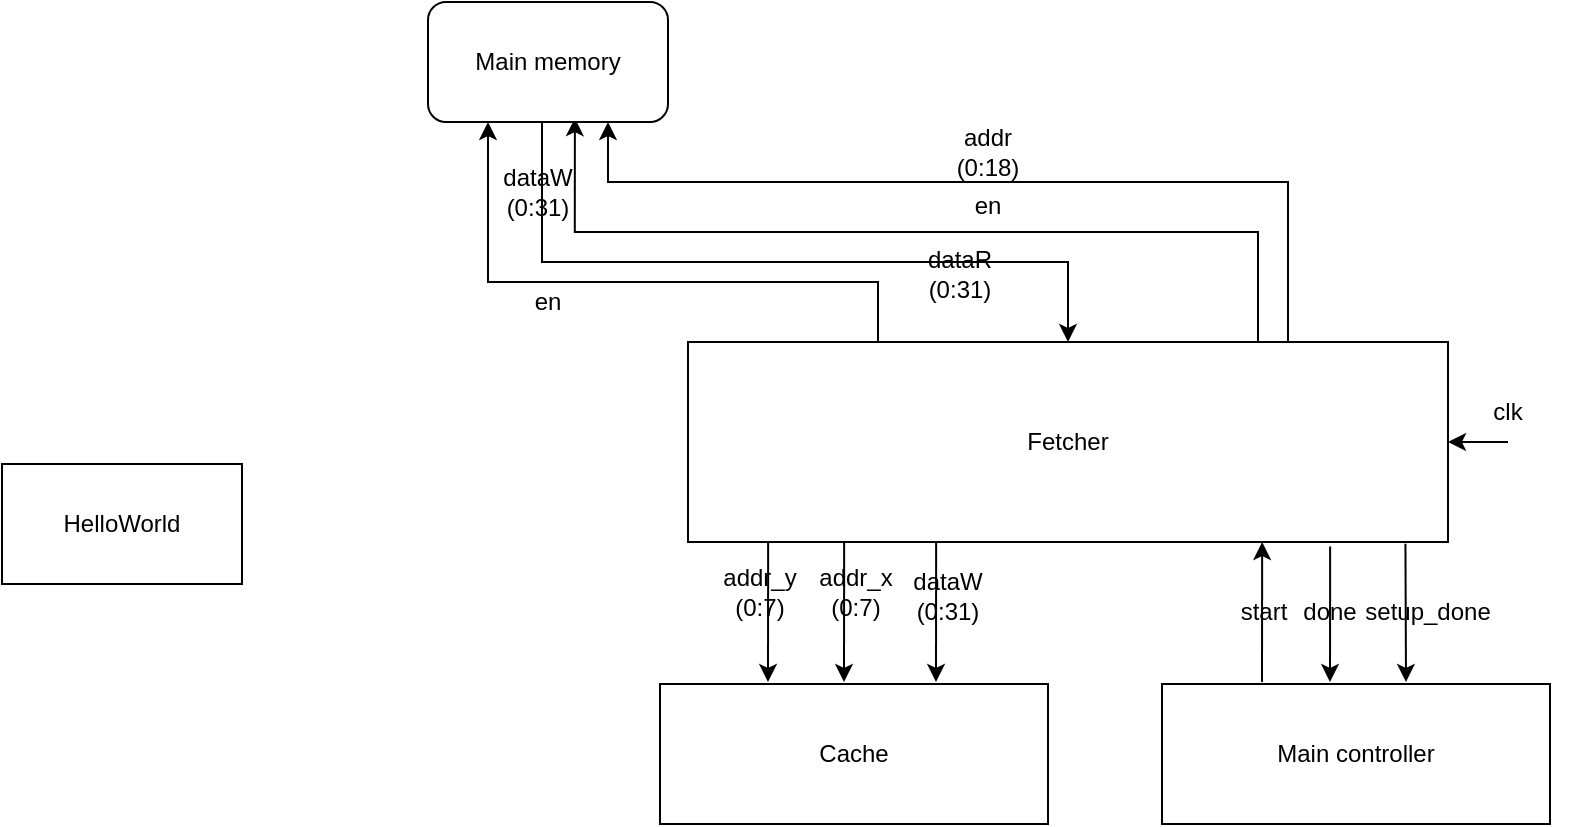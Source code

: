 <mxfile version="20.5.1" type="github">
  <diagram id="G2iqE2huB1lkAHuBHkVa" name="Page-1">
    <mxGraphModel dx="1887" dy="933" grid="1" gridSize="10" guides="1" tooltips="1" connect="1" arrows="1" fold="1" page="1" pageScale="1" pageWidth="850" pageHeight="1100" math="0" shadow="0">
      <root>
        <mxCell id="0" />
        <mxCell id="1" parent="0" />
        <mxCell id="O5haTxmpRMXudHB7i6Xs-1" value="HelloWorld" style="rounded=0;whiteSpace=wrap;html=1;" parent="1" vertex="1">
          <mxGeometry x="10" y="510" width="120" height="60" as="geometry" />
        </mxCell>
        <mxCell id="SbT9Gt_npE7wge3uPt-5-40" style="edgeStyle=orthogonalEdgeStyle;rounded=0;orthogonalLoop=1;jettySize=auto;html=1;exitX=0.25;exitY=0;exitDx=0;exitDy=0;entryX=0.75;entryY=1;entryDx=0;entryDy=0;endArrow=classic;endFill=1;" edge="1" parent="1" source="SbT9Gt_npE7wge3uPt-5-3" target="SbT9Gt_npE7wge3uPt-5-34">
          <mxGeometry relative="1" as="geometry">
            <Array as="points">
              <mxPoint x="653" y="449" />
              <mxPoint x="653" y="369" />
              <mxPoint x="313" y="369" />
            </Array>
          </mxGeometry>
        </mxCell>
        <mxCell id="SbT9Gt_npE7wge3uPt-5-42" style="edgeStyle=orthogonalEdgeStyle;rounded=0;orthogonalLoop=1;jettySize=auto;html=1;exitX=0.75;exitY=0;exitDx=0;exitDy=0;entryX=0.612;entryY=0.968;entryDx=0;entryDy=0;entryPerimeter=0;endArrow=classic;endFill=1;" edge="1" parent="1" source="SbT9Gt_npE7wge3uPt-5-3" target="SbT9Gt_npE7wge3uPt-5-34">
          <mxGeometry relative="1" as="geometry" />
        </mxCell>
        <mxCell id="SbT9Gt_npE7wge3uPt-5-46" style="edgeStyle=orthogonalEdgeStyle;rounded=0;orthogonalLoop=1;jettySize=auto;html=1;exitX=1;exitY=0.5;exitDx=0;exitDy=0;endArrow=none;endFill=0;startArrow=classic;startFill=1;" edge="1" parent="1" source="SbT9Gt_npE7wge3uPt-5-3">
          <mxGeometry relative="1" as="geometry">
            <mxPoint x="763" y="499" as="targetPoint" />
          </mxGeometry>
        </mxCell>
        <mxCell id="SbT9Gt_npE7wge3uPt-5-60" style="edgeStyle=orthogonalEdgeStyle;rounded=0;orthogonalLoop=1;jettySize=auto;html=1;exitX=0.25;exitY=0;exitDx=0;exitDy=0;entryX=0.25;entryY=1;entryDx=0;entryDy=0;startArrow=none;startFill=0;endArrow=classic;endFill=1;" edge="1" parent="1" source="SbT9Gt_npE7wge3uPt-5-3" target="SbT9Gt_npE7wge3uPt-5-34">
          <mxGeometry relative="1" as="geometry">
            <Array as="points">
              <mxPoint x="448" y="419" />
              <mxPoint x="253" y="419" />
            </Array>
          </mxGeometry>
        </mxCell>
        <mxCell id="SbT9Gt_npE7wge3uPt-5-3" value="Fetcher" style="rounded=0;whiteSpace=wrap;html=1;" vertex="1" parent="1">
          <mxGeometry x="353" y="449" width="380" height="100" as="geometry" />
        </mxCell>
        <mxCell id="SbT9Gt_npE7wge3uPt-5-10" value="setup_done&lt;br&gt;" style="text;html=1;strokeColor=none;fillColor=none;align=center;verticalAlign=middle;whiteSpace=wrap;rounded=0;" vertex="1" parent="1">
          <mxGeometry x="693" y="569" width="60" height="30" as="geometry" />
        </mxCell>
        <mxCell id="SbT9Gt_npE7wge3uPt-5-12" value="" style="endArrow=classic;html=1;rounded=0;exitX=0.944;exitY=1.009;exitDx=0;exitDy=0;exitPerimeter=0;" edge="1" parent="1" source="SbT9Gt_npE7wge3uPt-5-3">
          <mxGeometry width="50" height="50" relative="1" as="geometry">
            <mxPoint x="653" y="589" as="sourcePoint" />
            <mxPoint x="712" y="619" as="targetPoint" />
          </mxGeometry>
        </mxCell>
        <mxCell id="SbT9Gt_npE7wge3uPt-5-14" value="" style="endArrow=classic;html=1;rounded=0;exitX=0.816;exitY=1.023;exitDx=0;exitDy=0;exitPerimeter=0;" edge="1" parent="1">
          <mxGeometry width="50" height="50" relative="1" as="geometry">
            <mxPoint x="674.08" y="551.3" as="sourcePoint" />
            <mxPoint x="674" y="619" as="targetPoint" />
          </mxGeometry>
        </mxCell>
        <mxCell id="SbT9Gt_npE7wge3uPt-5-15" value="done" style="text;html=1;strokeColor=none;fillColor=none;align=center;verticalAlign=middle;whiteSpace=wrap;rounded=0;" vertex="1" parent="1">
          <mxGeometry x="644" y="569" width="60" height="30" as="geometry" />
        </mxCell>
        <mxCell id="SbT9Gt_npE7wge3uPt-5-21" value="" style="endArrow=none;html=1;rounded=0;exitX=0.816;exitY=1.023;exitDx=0;exitDy=0;exitPerimeter=0;endFill=0;startArrow=classic;startFill=1;" edge="1" parent="1">
          <mxGeometry width="50" height="50" relative="1" as="geometry">
            <mxPoint x="640.08" y="549" as="sourcePoint" />
            <mxPoint x="640" y="619" as="targetPoint" />
          </mxGeometry>
        </mxCell>
        <mxCell id="SbT9Gt_npE7wge3uPt-5-22" value="start" style="text;html=1;strokeColor=none;fillColor=none;align=center;verticalAlign=middle;whiteSpace=wrap;rounded=0;" vertex="1" parent="1">
          <mxGeometry x="611" y="569" width="60" height="30" as="geometry" />
        </mxCell>
        <mxCell id="SbT9Gt_npE7wge3uPt-5-26" value="" style="endArrow=classic;html=1;rounded=0;exitX=0.816;exitY=1.023;exitDx=0;exitDy=0;exitPerimeter=0;endFill=1;" edge="1" parent="1">
          <mxGeometry width="50" height="50" relative="1" as="geometry">
            <mxPoint x="431.08" y="549" as="sourcePoint" />
            <mxPoint x="431" y="619" as="targetPoint" />
          </mxGeometry>
        </mxCell>
        <mxCell id="SbT9Gt_npE7wge3uPt-5-27" value="addr_x&lt;br&gt;(0:7)" style="text;html=1;strokeColor=none;fillColor=none;align=center;verticalAlign=middle;whiteSpace=wrap;rounded=0;" vertex="1" parent="1">
          <mxGeometry x="407" y="559" width="60" height="30" as="geometry" />
        </mxCell>
        <mxCell id="SbT9Gt_npE7wge3uPt-5-28" value="" style="endArrow=classic;html=1;rounded=0;exitX=0.816;exitY=1.023;exitDx=0;exitDy=0;exitPerimeter=0;endFill=1;" edge="1" parent="1">
          <mxGeometry width="50" height="50" relative="1" as="geometry">
            <mxPoint x="393.08" y="549.0" as="sourcePoint" />
            <mxPoint x="393" y="619" as="targetPoint" />
          </mxGeometry>
        </mxCell>
        <mxCell id="SbT9Gt_npE7wge3uPt-5-29" value="addr_y&lt;br&gt;(0:7)" style="text;html=1;strokeColor=none;fillColor=none;align=center;verticalAlign=middle;whiteSpace=wrap;rounded=0;" vertex="1" parent="1">
          <mxGeometry x="359" y="559" width="60" height="30" as="geometry" />
        </mxCell>
        <mxCell id="SbT9Gt_npE7wge3uPt-5-30" value="" style="endArrow=classic;html=1;rounded=0;exitX=0.816;exitY=1.023;exitDx=0;exitDy=0;exitPerimeter=0;endFill=1;" edge="1" parent="1">
          <mxGeometry width="50" height="50" relative="1" as="geometry">
            <mxPoint x="477.08" y="549.0" as="sourcePoint" />
            <mxPoint x="477" y="619" as="targetPoint" />
          </mxGeometry>
        </mxCell>
        <mxCell id="SbT9Gt_npE7wge3uPt-5-51" style="edgeStyle=orthogonalEdgeStyle;rounded=0;orthogonalLoop=1;jettySize=auto;html=1;exitX=0.25;exitY=1;exitDx=0;exitDy=0;entryX=0.5;entryY=0;entryDx=0;entryDy=0;startArrow=none;startFill=0;endArrow=classic;endFill=1;" edge="1" parent="1" source="SbT9Gt_npE7wge3uPt-5-34" target="SbT9Gt_npE7wge3uPt-5-3">
          <mxGeometry relative="1" as="geometry">
            <Array as="points">
              <mxPoint x="280" y="339" />
              <mxPoint x="280" y="409" />
              <mxPoint x="543" y="409" />
            </Array>
          </mxGeometry>
        </mxCell>
        <mxCell id="SbT9Gt_npE7wge3uPt-5-34" value="Main memory" style="rounded=1;whiteSpace=wrap;html=1;" vertex="1" parent="1">
          <mxGeometry x="223" y="279" width="120" height="60" as="geometry" />
        </mxCell>
        <mxCell id="SbT9Gt_npE7wge3uPt-5-39" value="addr&lt;br&gt;(0:18)" style="text;html=1;strokeColor=none;fillColor=none;align=center;verticalAlign=middle;whiteSpace=wrap;rounded=0;" vertex="1" parent="1">
          <mxGeometry x="473" y="339" width="60" height="30" as="geometry" />
        </mxCell>
        <mxCell id="SbT9Gt_npE7wge3uPt-5-43" value="en" style="text;html=1;strokeColor=none;fillColor=none;align=center;verticalAlign=middle;whiteSpace=wrap;rounded=0;" vertex="1" parent="1">
          <mxGeometry x="473" y="366" width="60" height="30" as="geometry" />
        </mxCell>
        <mxCell id="SbT9Gt_npE7wge3uPt-5-47" value="clk" style="text;html=1;strokeColor=none;fillColor=none;align=center;verticalAlign=middle;whiteSpace=wrap;rounded=0;" vertex="1" parent="1">
          <mxGeometry x="733" y="469" width="60" height="30" as="geometry" />
        </mxCell>
        <mxCell id="SbT9Gt_npE7wge3uPt-5-50" value="dataW&lt;br&gt;(0:31)" style="text;html=1;strokeColor=none;fillColor=none;align=center;verticalAlign=middle;whiteSpace=wrap;rounded=0;" vertex="1" parent="1">
          <mxGeometry x="453" y="561" width="60" height="30" as="geometry" />
        </mxCell>
        <mxCell id="SbT9Gt_npE7wge3uPt-5-53" value="dataR&lt;br&gt;(0:31)" style="text;html=1;strokeColor=none;fillColor=none;align=center;verticalAlign=middle;whiteSpace=wrap;rounded=0;" vertex="1" parent="1">
          <mxGeometry x="459" y="400" width="60" height="30" as="geometry" />
        </mxCell>
        <mxCell id="SbT9Gt_npE7wge3uPt-5-54" value="dataW&lt;br&gt;(0:31)" style="text;html=1;strokeColor=none;fillColor=none;align=center;verticalAlign=middle;whiteSpace=wrap;rounded=0;" vertex="1" parent="1">
          <mxGeometry x="248" y="359" width="60" height="30" as="geometry" />
        </mxCell>
        <mxCell id="SbT9Gt_npE7wge3uPt-5-56" value="Cache" style="rounded=0;whiteSpace=wrap;html=1;" vertex="1" parent="1">
          <mxGeometry x="339" y="620" width="194" height="70" as="geometry" />
        </mxCell>
        <mxCell id="SbT9Gt_npE7wge3uPt-5-59" value="Main controller" style="rounded=0;whiteSpace=wrap;html=1;" vertex="1" parent="1">
          <mxGeometry x="590" y="620" width="194" height="70" as="geometry" />
        </mxCell>
        <mxCell id="SbT9Gt_npE7wge3uPt-5-61" value="en" style="text;html=1;strokeColor=none;fillColor=none;align=center;verticalAlign=middle;whiteSpace=wrap;rounded=0;" vertex="1" parent="1">
          <mxGeometry x="253" y="414" width="60" height="30" as="geometry" />
        </mxCell>
      </root>
    </mxGraphModel>
  </diagram>
</mxfile>

